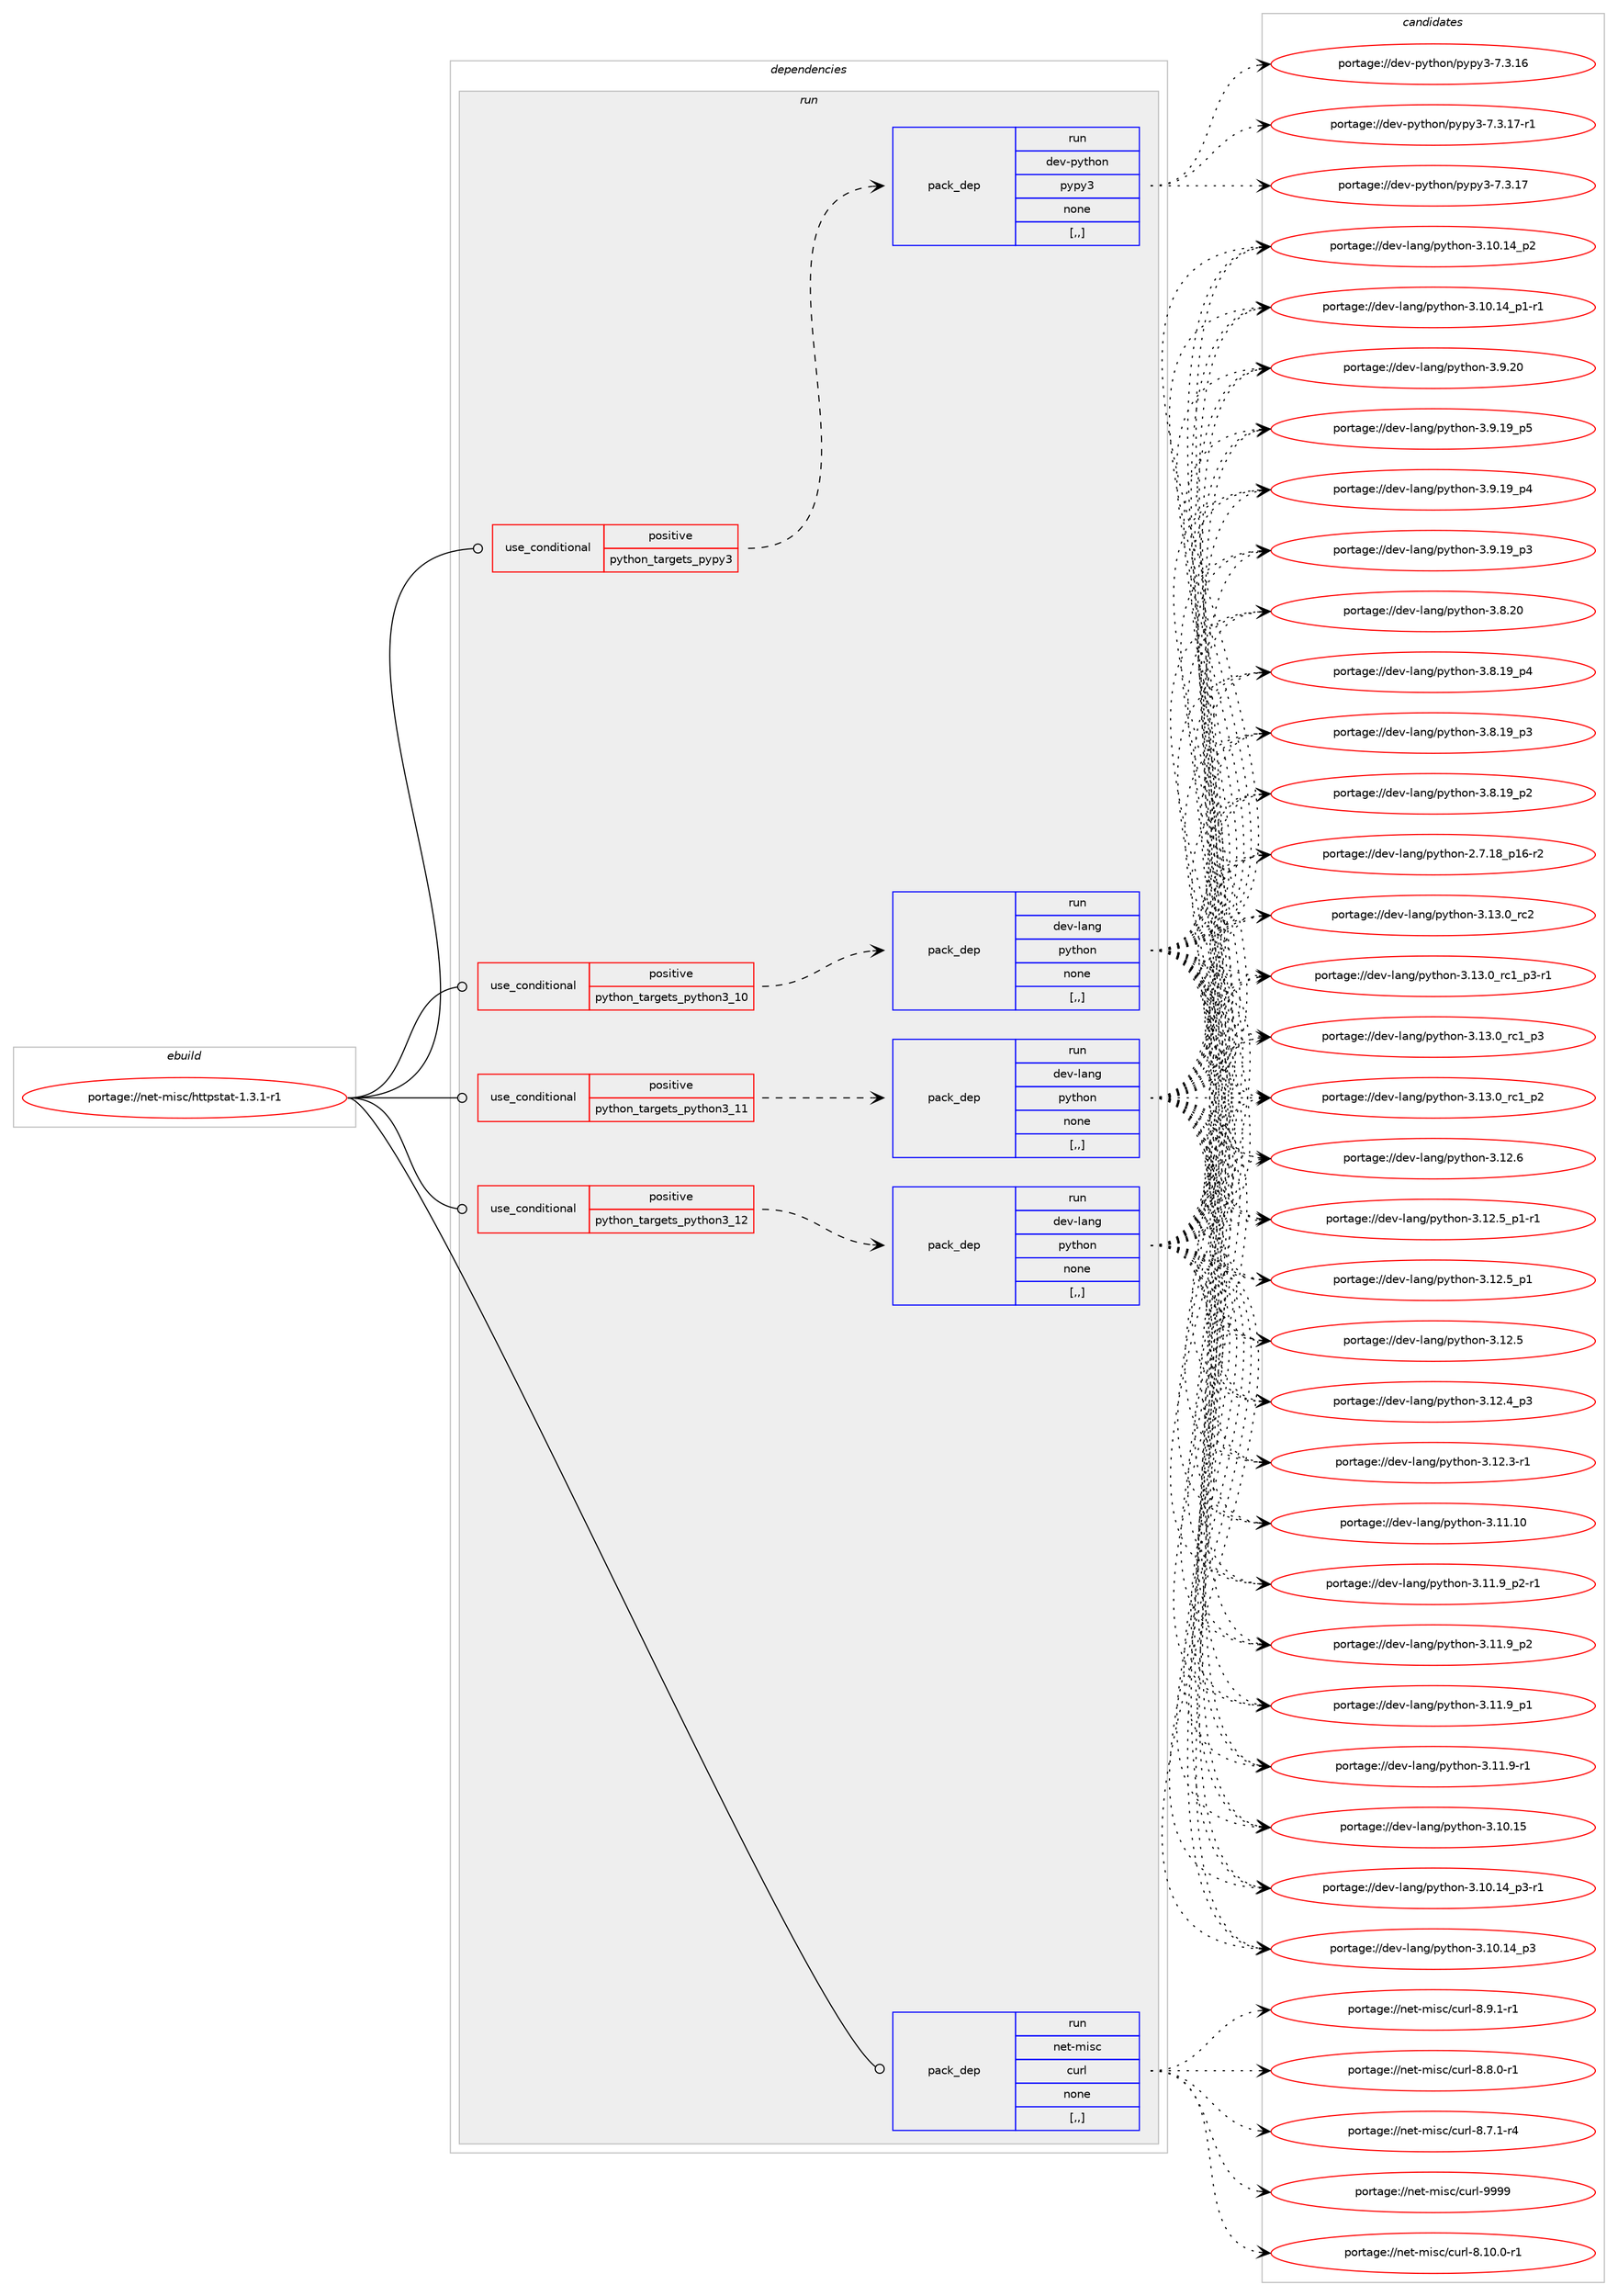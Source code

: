 digraph prolog {

# *************
# Graph options
# *************

newrank=true;
concentrate=true;
compound=true;
graph [rankdir=LR,fontname=Helvetica,fontsize=10,ranksep=1.5];#, ranksep=2.5, nodesep=0.2];
edge  [arrowhead=vee];
node  [fontname=Helvetica,fontsize=10];

# **********
# The ebuild
# **********

subgraph cluster_leftcol {
color=gray;
label=<<i>ebuild</i>>;
id [label="portage://net-misc/httpstat-1.3.1-r1", color=red, width=4, href="../net-misc/httpstat-1.3.1-r1.svg"];
}

# ****************
# The dependencies
# ****************

subgraph cluster_midcol {
color=gray;
label=<<i>dependencies</i>>;
subgraph cluster_compile {
fillcolor="#eeeeee";
style=filled;
label=<<i>compile</i>>;
}
subgraph cluster_compileandrun {
fillcolor="#eeeeee";
style=filled;
label=<<i>compile and run</i>>;
}
subgraph cluster_run {
fillcolor="#eeeeee";
style=filled;
label=<<i>run</i>>;
subgraph cond231315 {
dependency881196 [label=<<TABLE BORDER="0" CELLBORDER="1" CELLSPACING="0" CELLPADDING="4"><TR><TD ROWSPAN="3" CELLPADDING="10">use_conditional</TD></TR><TR><TD>positive</TD></TR><TR><TD>python_targets_pypy3</TD></TR></TABLE>>, shape=none, color=red];
subgraph pack643446 {
dependency881197 [label=<<TABLE BORDER="0" CELLBORDER="1" CELLSPACING="0" CELLPADDING="4" WIDTH="220"><TR><TD ROWSPAN="6" CELLPADDING="30">pack_dep</TD></TR><TR><TD WIDTH="110">run</TD></TR><TR><TD>dev-python</TD></TR><TR><TD>pypy3</TD></TR><TR><TD>none</TD></TR><TR><TD>[,,]</TD></TR></TABLE>>, shape=none, color=blue];
}
dependency881196:e -> dependency881197:w [weight=20,style="dashed",arrowhead="vee"];
}
id:e -> dependency881196:w [weight=20,style="solid",arrowhead="odot"];
subgraph cond231316 {
dependency881198 [label=<<TABLE BORDER="0" CELLBORDER="1" CELLSPACING="0" CELLPADDING="4"><TR><TD ROWSPAN="3" CELLPADDING="10">use_conditional</TD></TR><TR><TD>positive</TD></TR><TR><TD>python_targets_python3_10</TD></TR></TABLE>>, shape=none, color=red];
subgraph pack643447 {
dependency881199 [label=<<TABLE BORDER="0" CELLBORDER="1" CELLSPACING="0" CELLPADDING="4" WIDTH="220"><TR><TD ROWSPAN="6" CELLPADDING="30">pack_dep</TD></TR><TR><TD WIDTH="110">run</TD></TR><TR><TD>dev-lang</TD></TR><TR><TD>python</TD></TR><TR><TD>none</TD></TR><TR><TD>[,,]</TD></TR></TABLE>>, shape=none, color=blue];
}
dependency881198:e -> dependency881199:w [weight=20,style="dashed",arrowhead="vee"];
}
id:e -> dependency881198:w [weight=20,style="solid",arrowhead="odot"];
subgraph cond231317 {
dependency881200 [label=<<TABLE BORDER="0" CELLBORDER="1" CELLSPACING="0" CELLPADDING="4"><TR><TD ROWSPAN="3" CELLPADDING="10">use_conditional</TD></TR><TR><TD>positive</TD></TR><TR><TD>python_targets_python3_11</TD></TR></TABLE>>, shape=none, color=red];
subgraph pack643448 {
dependency881201 [label=<<TABLE BORDER="0" CELLBORDER="1" CELLSPACING="0" CELLPADDING="4" WIDTH="220"><TR><TD ROWSPAN="6" CELLPADDING="30">pack_dep</TD></TR><TR><TD WIDTH="110">run</TD></TR><TR><TD>dev-lang</TD></TR><TR><TD>python</TD></TR><TR><TD>none</TD></TR><TR><TD>[,,]</TD></TR></TABLE>>, shape=none, color=blue];
}
dependency881200:e -> dependency881201:w [weight=20,style="dashed",arrowhead="vee"];
}
id:e -> dependency881200:w [weight=20,style="solid",arrowhead="odot"];
subgraph cond231318 {
dependency881202 [label=<<TABLE BORDER="0" CELLBORDER="1" CELLSPACING="0" CELLPADDING="4"><TR><TD ROWSPAN="3" CELLPADDING="10">use_conditional</TD></TR><TR><TD>positive</TD></TR><TR><TD>python_targets_python3_12</TD></TR></TABLE>>, shape=none, color=red];
subgraph pack643449 {
dependency881203 [label=<<TABLE BORDER="0" CELLBORDER="1" CELLSPACING="0" CELLPADDING="4" WIDTH="220"><TR><TD ROWSPAN="6" CELLPADDING="30">pack_dep</TD></TR><TR><TD WIDTH="110">run</TD></TR><TR><TD>dev-lang</TD></TR><TR><TD>python</TD></TR><TR><TD>none</TD></TR><TR><TD>[,,]</TD></TR></TABLE>>, shape=none, color=blue];
}
dependency881202:e -> dependency881203:w [weight=20,style="dashed",arrowhead="vee"];
}
id:e -> dependency881202:w [weight=20,style="solid",arrowhead="odot"];
subgraph pack643450 {
dependency881204 [label=<<TABLE BORDER="0" CELLBORDER="1" CELLSPACING="0" CELLPADDING="4" WIDTH="220"><TR><TD ROWSPAN="6" CELLPADDING="30">pack_dep</TD></TR><TR><TD WIDTH="110">run</TD></TR><TR><TD>net-misc</TD></TR><TR><TD>curl</TD></TR><TR><TD>none</TD></TR><TR><TD>[,,]</TD></TR></TABLE>>, shape=none, color=blue];
}
id:e -> dependency881204:w [weight=20,style="solid",arrowhead="odot"];
}
}

# **************
# The candidates
# **************

subgraph cluster_choices {
rank=same;
color=gray;
label=<<i>candidates</i>>;

subgraph choice643446 {
color=black;
nodesep=1;
choice100101118451121211161041111104711212111212151455546514649554511449 [label="portage://dev-python/pypy3-7.3.17-r1", color=red, width=4,href="../dev-python/pypy3-7.3.17-r1.svg"];
choice10010111845112121116104111110471121211121215145554651464955 [label="portage://dev-python/pypy3-7.3.17", color=red, width=4,href="../dev-python/pypy3-7.3.17.svg"];
choice10010111845112121116104111110471121211121215145554651464954 [label="portage://dev-python/pypy3-7.3.16", color=red, width=4,href="../dev-python/pypy3-7.3.16.svg"];
dependency881197:e -> choice100101118451121211161041111104711212111212151455546514649554511449:w [style=dotted,weight="100"];
dependency881197:e -> choice10010111845112121116104111110471121211121215145554651464955:w [style=dotted,weight="100"];
dependency881197:e -> choice10010111845112121116104111110471121211121215145554651464954:w [style=dotted,weight="100"];
}
subgraph choice643447 {
color=black;
nodesep=1;
choice10010111845108971101034711212111610411111045514649514648951149950 [label="portage://dev-lang/python-3.13.0_rc2", color=red, width=4,href="../dev-lang/python-3.13.0_rc2.svg"];
choice1001011184510897110103471121211161041111104551464951464895114994995112514511449 [label="portage://dev-lang/python-3.13.0_rc1_p3-r1", color=red, width=4,href="../dev-lang/python-3.13.0_rc1_p3-r1.svg"];
choice100101118451089711010347112121116104111110455146495146489511499499511251 [label="portage://dev-lang/python-3.13.0_rc1_p3", color=red, width=4,href="../dev-lang/python-3.13.0_rc1_p3.svg"];
choice100101118451089711010347112121116104111110455146495146489511499499511250 [label="portage://dev-lang/python-3.13.0_rc1_p2", color=red, width=4,href="../dev-lang/python-3.13.0_rc1_p2.svg"];
choice10010111845108971101034711212111610411111045514649504654 [label="portage://dev-lang/python-3.12.6", color=red, width=4,href="../dev-lang/python-3.12.6.svg"];
choice1001011184510897110103471121211161041111104551464950465395112494511449 [label="portage://dev-lang/python-3.12.5_p1-r1", color=red, width=4,href="../dev-lang/python-3.12.5_p1-r1.svg"];
choice100101118451089711010347112121116104111110455146495046539511249 [label="portage://dev-lang/python-3.12.5_p1", color=red, width=4,href="../dev-lang/python-3.12.5_p1.svg"];
choice10010111845108971101034711212111610411111045514649504653 [label="portage://dev-lang/python-3.12.5", color=red, width=4,href="../dev-lang/python-3.12.5.svg"];
choice100101118451089711010347112121116104111110455146495046529511251 [label="portage://dev-lang/python-3.12.4_p3", color=red, width=4,href="../dev-lang/python-3.12.4_p3.svg"];
choice100101118451089711010347112121116104111110455146495046514511449 [label="portage://dev-lang/python-3.12.3-r1", color=red, width=4,href="../dev-lang/python-3.12.3-r1.svg"];
choice1001011184510897110103471121211161041111104551464949464948 [label="portage://dev-lang/python-3.11.10", color=red, width=4,href="../dev-lang/python-3.11.10.svg"];
choice1001011184510897110103471121211161041111104551464949465795112504511449 [label="portage://dev-lang/python-3.11.9_p2-r1", color=red, width=4,href="../dev-lang/python-3.11.9_p2-r1.svg"];
choice100101118451089711010347112121116104111110455146494946579511250 [label="portage://dev-lang/python-3.11.9_p2", color=red, width=4,href="../dev-lang/python-3.11.9_p2.svg"];
choice100101118451089711010347112121116104111110455146494946579511249 [label="portage://dev-lang/python-3.11.9_p1", color=red, width=4,href="../dev-lang/python-3.11.9_p1.svg"];
choice100101118451089711010347112121116104111110455146494946574511449 [label="portage://dev-lang/python-3.11.9-r1", color=red, width=4,href="../dev-lang/python-3.11.9-r1.svg"];
choice1001011184510897110103471121211161041111104551464948464953 [label="portage://dev-lang/python-3.10.15", color=red, width=4,href="../dev-lang/python-3.10.15.svg"];
choice100101118451089711010347112121116104111110455146494846495295112514511449 [label="portage://dev-lang/python-3.10.14_p3-r1", color=red, width=4,href="../dev-lang/python-3.10.14_p3-r1.svg"];
choice10010111845108971101034711212111610411111045514649484649529511251 [label="portage://dev-lang/python-3.10.14_p3", color=red, width=4,href="../dev-lang/python-3.10.14_p3.svg"];
choice10010111845108971101034711212111610411111045514649484649529511250 [label="portage://dev-lang/python-3.10.14_p2", color=red, width=4,href="../dev-lang/python-3.10.14_p2.svg"];
choice100101118451089711010347112121116104111110455146494846495295112494511449 [label="portage://dev-lang/python-3.10.14_p1-r1", color=red, width=4,href="../dev-lang/python-3.10.14_p1-r1.svg"];
choice10010111845108971101034711212111610411111045514657465048 [label="portage://dev-lang/python-3.9.20", color=red, width=4,href="../dev-lang/python-3.9.20.svg"];
choice100101118451089711010347112121116104111110455146574649579511253 [label="portage://dev-lang/python-3.9.19_p5", color=red, width=4,href="../dev-lang/python-3.9.19_p5.svg"];
choice100101118451089711010347112121116104111110455146574649579511252 [label="portage://dev-lang/python-3.9.19_p4", color=red, width=4,href="../dev-lang/python-3.9.19_p4.svg"];
choice100101118451089711010347112121116104111110455146574649579511251 [label="portage://dev-lang/python-3.9.19_p3", color=red, width=4,href="../dev-lang/python-3.9.19_p3.svg"];
choice10010111845108971101034711212111610411111045514656465048 [label="portage://dev-lang/python-3.8.20", color=red, width=4,href="../dev-lang/python-3.8.20.svg"];
choice100101118451089711010347112121116104111110455146564649579511252 [label="portage://dev-lang/python-3.8.19_p4", color=red, width=4,href="../dev-lang/python-3.8.19_p4.svg"];
choice100101118451089711010347112121116104111110455146564649579511251 [label="portage://dev-lang/python-3.8.19_p3", color=red, width=4,href="../dev-lang/python-3.8.19_p3.svg"];
choice100101118451089711010347112121116104111110455146564649579511250 [label="portage://dev-lang/python-3.8.19_p2", color=red, width=4,href="../dev-lang/python-3.8.19_p2.svg"];
choice100101118451089711010347112121116104111110455046554649569511249544511450 [label="portage://dev-lang/python-2.7.18_p16-r2", color=red, width=4,href="../dev-lang/python-2.7.18_p16-r2.svg"];
dependency881199:e -> choice10010111845108971101034711212111610411111045514649514648951149950:w [style=dotted,weight="100"];
dependency881199:e -> choice1001011184510897110103471121211161041111104551464951464895114994995112514511449:w [style=dotted,weight="100"];
dependency881199:e -> choice100101118451089711010347112121116104111110455146495146489511499499511251:w [style=dotted,weight="100"];
dependency881199:e -> choice100101118451089711010347112121116104111110455146495146489511499499511250:w [style=dotted,weight="100"];
dependency881199:e -> choice10010111845108971101034711212111610411111045514649504654:w [style=dotted,weight="100"];
dependency881199:e -> choice1001011184510897110103471121211161041111104551464950465395112494511449:w [style=dotted,weight="100"];
dependency881199:e -> choice100101118451089711010347112121116104111110455146495046539511249:w [style=dotted,weight="100"];
dependency881199:e -> choice10010111845108971101034711212111610411111045514649504653:w [style=dotted,weight="100"];
dependency881199:e -> choice100101118451089711010347112121116104111110455146495046529511251:w [style=dotted,weight="100"];
dependency881199:e -> choice100101118451089711010347112121116104111110455146495046514511449:w [style=dotted,weight="100"];
dependency881199:e -> choice1001011184510897110103471121211161041111104551464949464948:w [style=dotted,weight="100"];
dependency881199:e -> choice1001011184510897110103471121211161041111104551464949465795112504511449:w [style=dotted,weight="100"];
dependency881199:e -> choice100101118451089711010347112121116104111110455146494946579511250:w [style=dotted,weight="100"];
dependency881199:e -> choice100101118451089711010347112121116104111110455146494946579511249:w [style=dotted,weight="100"];
dependency881199:e -> choice100101118451089711010347112121116104111110455146494946574511449:w [style=dotted,weight="100"];
dependency881199:e -> choice1001011184510897110103471121211161041111104551464948464953:w [style=dotted,weight="100"];
dependency881199:e -> choice100101118451089711010347112121116104111110455146494846495295112514511449:w [style=dotted,weight="100"];
dependency881199:e -> choice10010111845108971101034711212111610411111045514649484649529511251:w [style=dotted,weight="100"];
dependency881199:e -> choice10010111845108971101034711212111610411111045514649484649529511250:w [style=dotted,weight="100"];
dependency881199:e -> choice100101118451089711010347112121116104111110455146494846495295112494511449:w [style=dotted,weight="100"];
dependency881199:e -> choice10010111845108971101034711212111610411111045514657465048:w [style=dotted,weight="100"];
dependency881199:e -> choice100101118451089711010347112121116104111110455146574649579511253:w [style=dotted,weight="100"];
dependency881199:e -> choice100101118451089711010347112121116104111110455146574649579511252:w [style=dotted,weight="100"];
dependency881199:e -> choice100101118451089711010347112121116104111110455146574649579511251:w [style=dotted,weight="100"];
dependency881199:e -> choice10010111845108971101034711212111610411111045514656465048:w [style=dotted,weight="100"];
dependency881199:e -> choice100101118451089711010347112121116104111110455146564649579511252:w [style=dotted,weight="100"];
dependency881199:e -> choice100101118451089711010347112121116104111110455146564649579511251:w [style=dotted,weight="100"];
dependency881199:e -> choice100101118451089711010347112121116104111110455146564649579511250:w [style=dotted,weight="100"];
dependency881199:e -> choice100101118451089711010347112121116104111110455046554649569511249544511450:w [style=dotted,weight="100"];
}
subgraph choice643448 {
color=black;
nodesep=1;
choice10010111845108971101034711212111610411111045514649514648951149950 [label="portage://dev-lang/python-3.13.0_rc2", color=red, width=4,href="../dev-lang/python-3.13.0_rc2.svg"];
choice1001011184510897110103471121211161041111104551464951464895114994995112514511449 [label="portage://dev-lang/python-3.13.0_rc1_p3-r1", color=red, width=4,href="../dev-lang/python-3.13.0_rc1_p3-r1.svg"];
choice100101118451089711010347112121116104111110455146495146489511499499511251 [label="portage://dev-lang/python-3.13.0_rc1_p3", color=red, width=4,href="../dev-lang/python-3.13.0_rc1_p3.svg"];
choice100101118451089711010347112121116104111110455146495146489511499499511250 [label="portage://dev-lang/python-3.13.0_rc1_p2", color=red, width=4,href="../dev-lang/python-3.13.0_rc1_p2.svg"];
choice10010111845108971101034711212111610411111045514649504654 [label="portage://dev-lang/python-3.12.6", color=red, width=4,href="../dev-lang/python-3.12.6.svg"];
choice1001011184510897110103471121211161041111104551464950465395112494511449 [label="portage://dev-lang/python-3.12.5_p1-r1", color=red, width=4,href="../dev-lang/python-3.12.5_p1-r1.svg"];
choice100101118451089711010347112121116104111110455146495046539511249 [label="portage://dev-lang/python-3.12.5_p1", color=red, width=4,href="../dev-lang/python-3.12.5_p1.svg"];
choice10010111845108971101034711212111610411111045514649504653 [label="portage://dev-lang/python-3.12.5", color=red, width=4,href="../dev-lang/python-3.12.5.svg"];
choice100101118451089711010347112121116104111110455146495046529511251 [label="portage://dev-lang/python-3.12.4_p3", color=red, width=4,href="../dev-lang/python-3.12.4_p3.svg"];
choice100101118451089711010347112121116104111110455146495046514511449 [label="portage://dev-lang/python-3.12.3-r1", color=red, width=4,href="../dev-lang/python-3.12.3-r1.svg"];
choice1001011184510897110103471121211161041111104551464949464948 [label="portage://dev-lang/python-3.11.10", color=red, width=4,href="../dev-lang/python-3.11.10.svg"];
choice1001011184510897110103471121211161041111104551464949465795112504511449 [label="portage://dev-lang/python-3.11.9_p2-r1", color=red, width=4,href="../dev-lang/python-3.11.9_p2-r1.svg"];
choice100101118451089711010347112121116104111110455146494946579511250 [label="portage://dev-lang/python-3.11.9_p2", color=red, width=4,href="../dev-lang/python-3.11.9_p2.svg"];
choice100101118451089711010347112121116104111110455146494946579511249 [label="portage://dev-lang/python-3.11.9_p1", color=red, width=4,href="../dev-lang/python-3.11.9_p1.svg"];
choice100101118451089711010347112121116104111110455146494946574511449 [label="portage://dev-lang/python-3.11.9-r1", color=red, width=4,href="../dev-lang/python-3.11.9-r1.svg"];
choice1001011184510897110103471121211161041111104551464948464953 [label="portage://dev-lang/python-3.10.15", color=red, width=4,href="../dev-lang/python-3.10.15.svg"];
choice100101118451089711010347112121116104111110455146494846495295112514511449 [label="portage://dev-lang/python-3.10.14_p3-r1", color=red, width=4,href="../dev-lang/python-3.10.14_p3-r1.svg"];
choice10010111845108971101034711212111610411111045514649484649529511251 [label="portage://dev-lang/python-3.10.14_p3", color=red, width=4,href="../dev-lang/python-3.10.14_p3.svg"];
choice10010111845108971101034711212111610411111045514649484649529511250 [label="portage://dev-lang/python-3.10.14_p2", color=red, width=4,href="../dev-lang/python-3.10.14_p2.svg"];
choice100101118451089711010347112121116104111110455146494846495295112494511449 [label="portage://dev-lang/python-3.10.14_p1-r1", color=red, width=4,href="../dev-lang/python-3.10.14_p1-r1.svg"];
choice10010111845108971101034711212111610411111045514657465048 [label="portage://dev-lang/python-3.9.20", color=red, width=4,href="../dev-lang/python-3.9.20.svg"];
choice100101118451089711010347112121116104111110455146574649579511253 [label="portage://dev-lang/python-3.9.19_p5", color=red, width=4,href="../dev-lang/python-3.9.19_p5.svg"];
choice100101118451089711010347112121116104111110455146574649579511252 [label="portage://dev-lang/python-3.9.19_p4", color=red, width=4,href="../dev-lang/python-3.9.19_p4.svg"];
choice100101118451089711010347112121116104111110455146574649579511251 [label="portage://dev-lang/python-3.9.19_p3", color=red, width=4,href="../dev-lang/python-3.9.19_p3.svg"];
choice10010111845108971101034711212111610411111045514656465048 [label="portage://dev-lang/python-3.8.20", color=red, width=4,href="../dev-lang/python-3.8.20.svg"];
choice100101118451089711010347112121116104111110455146564649579511252 [label="portage://dev-lang/python-3.8.19_p4", color=red, width=4,href="../dev-lang/python-3.8.19_p4.svg"];
choice100101118451089711010347112121116104111110455146564649579511251 [label="portage://dev-lang/python-3.8.19_p3", color=red, width=4,href="../dev-lang/python-3.8.19_p3.svg"];
choice100101118451089711010347112121116104111110455146564649579511250 [label="portage://dev-lang/python-3.8.19_p2", color=red, width=4,href="../dev-lang/python-3.8.19_p2.svg"];
choice100101118451089711010347112121116104111110455046554649569511249544511450 [label="portage://dev-lang/python-2.7.18_p16-r2", color=red, width=4,href="../dev-lang/python-2.7.18_p16-r2.svg"];
dependency881201:e -> choice10010111845108971101034711212111610411111045514649514648951149950:w [style=dotted,weight="100"];
dependency881201:e -> choice1001011184510897110103471121211161041111104551464951464895114994995112514511449:w [style=dotted,weight="100"];
dependency881201:e -> choice100101118451089711010347112121116104111110455146495146489511499499511251:w [style=dotted,weight="100"];
dependency881201:e -> choice100101118451089711010347112121116104111110455146495146489511499499511250:w [style=dotted,weight="100"];
dependency881201:e -> choice10010111845108971101034711212111610411111045514649504654:w [style=dotted,weight="100"];
dependency881201:e -> choice1001011184510897110103471121211161041111104551464950465395112494511449:w [style=dotted,weight="100"];
dependency881201:e -> choice100101118451089711010347112121116104111110455146495046539511249:w [style=dotted,weight="100"];
dependency881201:e -> choice10010111845108971101034711212111610411111045514649504653:w [style=dotted,weight="100"];
dependency881201:e -> choice100101118451089711010347112121116104111110455146495046529511251:w [style=dotted,weight="100"];
dependency881201:e -> choice100101118451089711010347112121116104111110455146495046514511449:w [style=dotted,weight="100"];
dependency881201:e -> choice1001011184510897110103471121211161041111104551464949464948:w [style=dotted,weight="100"];
dependency881201:e -> choice1001011184510897110103471121211161041111104551464949465795112504511449:w [style=dotted,weight="100"];
dependency881201:e -> choice100101118451089711010347112121116104111110455146494946579511250:w [style=dotted,weight="100"];
dependency881201:e -> choice100101118451089711010347112121116104111110455146494946579511249:w [style=dotted,weight="100"];
dependency881201:e -> choice100101118451089711010347112121116104111110455146494946574511449:w [style=dotted,weight="100"];
dependency881201:e -> choice1001011184510897110103471121211161041111104551464948464953:w [style=dotted,weight="100"];
dependency881201:e -> choice100101118451089711010347112121116104111110455146494846495295112514511449:w [style=dotted,weight="100"];
dependency881201:e -> choice10010111845108971101034711212111610411111045514649484649529511251:w [style=dotted,weight="100"];
dependency881201:e -> choice10010111845108971101034711212111610411111045514649484649529511250:w [style=dotted,weight="100"];
dependency881201:e -> choice100101118451089711010347112121116104111110455146494846495295112494511449:w [style=dotted,weight="100"];
dependency881201:e -> choice10010111845108971101034711212111610411111045514657465048:w [style=dotted,weight="100"];
dependency881201:e -> choice100101118451089711010347112121116104111110455146574649579511253:w [style=dotted,weight="100"];
dependency881201:e -> choice100101118451089711010347112121116104111110455146574649579511252:w [style=dotted,weight="100"];
dependency881201:e -> choice100101118451089711010347112121116104111110455146574649579511251:w [style=dotted,weight="100"];
dependency881201:e -> choice10010111845108971101034711212111610411111045514656465048:w [style=dotted,weight="100"];
dependency881201:e -> choice100101118451089711010347112121116104111110455146564649579511252:w [style=dotted,weight="100"];
dependency881201:e -> choice100101118451089711010347112121116104111110455146564649579511251:w [style=dotted,weight="100"];
dependency881201:e -> choice100101118451089711010347112121116104111110455146564649579511250:w [style=dotted,weight="100"];
dependency881201:e -> choice100101118451089711010347112121116104111110455046554649569511249544511450:w [style=dotted,weight="100"];
}
subgraph choice643449 {
color=black;
nodesep=1;
choice10010111845108971101034711212111610411111045514649514648951149950 [label="portage://dev-lang/python-3.13.0_rc2", color=red, width=4,href="../dev-lang/python-3.13.0_rc2.svg"];
choice1001011184510897110103471121211161041111104551464951464895114994995112514511449 [label="portage://dev-lang/python-3.13.0_rc1_p3-r1", color=red, width=4,href="../dev-lang/python-3.13.0_rc1_p3-r1.svg"];
choice100101118451089711010347112121116104111110455146495146489511499499511251 [label="portage://dev-lang/python-3.13.0_rc1_p3", color=red, width=4,href="../dev-lang/python-3.13.0_rc1_p3.svg"];
choice100101118451089711010347112121116104111110455146495146489511499499511250 [label="portage://dev-lang/python-3.13.0_rc1_p2", color=red, width=4,href="../dev-lang/python-3.13.0_rc1_p2.svg"];
choice10010111845108971101034711212111610411111045514649504654 [label="portage://dev-lang/python-3.12.6", color=red, width=4,href="../dev-lang/python-3.12.6.svg"];
choice1001011184510897110103471121211161041111104551464950465395112494511449 [label="portage://dev-lang/python-3.12.5_p1-r1", color=red, width=4,href="../dev-lang/python-3.12.5_p1-r1.svg"];
choice100101118451089711010347112121116104111110455146495046539511249 [label="portage://dev-lang/python-3.12.5_p1", color=red, width=4,href="../dev-lang/python-3.12.5_p1.svg"];
choice10010111845108971101034711212111610411111045514649504653 [label="portage://dev-lang/python-3.12.5", color=red, width=4,href="../dev-lang/python-3.12.5.svg"];
choice100101118451089711010347112121116104111110455146495046529511251 [label="portage://dev-lang/python-3.12.4_p3", color=red, width=4,href="../dev-lang/python-3.12.4_p3.svg"];
choice100101118451089711010347112121116104111110455146495046514511449 [label="portage://dev-lang/python-3.12.3-r1", color=red, width=4,href="../dev-lang/python-3.12.3-r1.svg"];
choice1001011184510897110103471121211161041111104551464949464948 [label="portage://dev-lang/python-3.11.10", color=red, width=4,href="../dev-lang/python-3.11.10.svg"];
choice1001011184510897110103471121211161041111104551464949465795112504511449 [label="portage://dev-lang/python-3.11.9_p2-r1", color=red, width=4,href="../dev-lang/python-3.11.9_p2-r1.svg"];
choice100101118451089711010347112121116104111110455146494946579511250 [label="portage://dev-lang/python-3.11.9_p2", color=red, width=4,href="../dev-lang/python-3.11.9_p2.svg"];
choice100101118451089711010347112121116104111110455146494946579511249 [label="portage://dev-lang/python-3.11.9_p1", color=red, width=4,href="../dev-lang/python-3.11.9_p1.svg"];
choice100101118451089711010347112121116104111110455146494946574511449 [label="portage://dev-lang/python-3.11.9-r1", color=red, width=4,href="../dev-lang/python-3.11.9-r1.svg"];
choice1001011184510897110103471121211161041111104551464948464953 [label="portage://dev-lang/python-3.10.15", color=red, width=4,href="../dev-lang/python-3.10.15.svg"];
choice100101118451089711010347112121116104111110455146494846495295112514511449 [label="portage://dev-lang/python-3.10.14_p3-r1", color=red, width=4,href="../dev-lang/python-3.10.14_p3-r1.svg"];
choice10010111845108971101034711212111610411111045514649484649529511251 [label="portage://dev-lang/python-3.10.14_p3", color=red, width=4,href="../dev-lang/python-3.10.14_p3.svg"];
choice10010111845108971101034711212111610411111045514649484649529511250 [label="portage://dev-lang/python-3.10.14_p2", color=red, width=4,href="../dev-lang/python-3.10.14_p2.svg"];
choice100101118451089711010347112121116104111110455146494846495295112494511449 [label="portage://dev-lang/python-3.10.14_p1-r1", color=red, width=4,href="../dev-lang/python-3.10.14_p1-r1.svg"];
choice10010111845108971101034711212111610411111045514657465048 [label="portage://dev-lang/python-3.9.20", color=red, width=4,href="../dev-lang/python-3.9.20.svg"];
choice100101118451089711010347112121116104111110455146574649579511253 [label="portage://dev-lang/python-3.9.19_p5", color=red, width=4,href="../dev-lang/python-3.9.19_p5.svg"];
choice100101118451089711010347112121116104111110455146574649579511252 [label="portage://dev-lang/python-3.9.19_p4", color=red, width=4,href="../dev-lang/python-3.9.19_p4.svg"];
choice100101118451089711010347112121116104111110455146574649579511251 [label="portage://dev-lang/python-3.9.19_p3", color=red, width=4,href="../dev-lang/python-3.9.19_p3.svg"];
choice10010111845108971101034711212111610411111045514656465048 [label="portage://dev-lang/python-3.8.20", color=red, width=4,href="../dev-lang/python-3.8.20.svg"];
choice100101118451089711010347112121116104111110455146564649579511252 [label="portage://dev-lang/python-3.8.19_p4", color=red, width=4,href="../dev-lang/python-3.8.19_p4.svg"];
choice100101118451089711010347112121116104111110455146564649579511251 [label="portage://dev-lang/python-3.8.19_p3", color=red, width=4,href="../dev-lang/python-3.8.19_p3.svg"];
choice100101118451089711010347112121116104111110455146564649579511250 [label="portage://dev-lang/python-3.8.19_p2", color=red, width=4,href="../dev-lang/python-3.8.19_p2.svg"];
choice100101118451089711010347112121116104111110455046554649569511249544511450 [label="portage://dev-lang/python-2.7.18_p16-r2", color=red, width=4,href="../dev-lang/python-2.7.18_p16-r2.svg"];
dependency881203:e -> choice10010111845108971101034711212111610411111045514649514648951149950:w [style=dotted,weight="100"];
dependency881203:e -> choice1001011184510897110103471121211161041111104551464951464895114994995112514511449:w [style=dotted,weight="100"];
dependency881203:e -> choice100101118451089711010347112121116104111110455146495146489511499499511251:w [style=dotted,weight="100"];
dependency881203:e -> choice100101118451089711010347112121116104111110455146495146489511499499511250:w [style=dotted,weight="100"];
dependency881203:e -> choice10010111845108971101034711212111610411111045514649504654:w [style=dotted,weight="100"];
dependency881203:e -> choice1001011184510897110103471121211161041111104551464950465395112494511449:w [style=dotted,weight="100"];
dependency881203:e -> choice100101118451089711010347112121116104111110455146495046539511249:w [style=dotted,weight="100"];
dependency881203:e -> choice10010111845108971101034711212111610411111045514649504653:w [style=dotted,weight="100"];
dependency881203:e -> choice100101118451089711010347112121116104111110455146495046529511251:w [style=dotted,weight="100"];
dependency881203:e -> choice100101118451089711010347112121116104111110455146495046514511449:w [style=dotted,weight="100"];
dependency881203:e -> choice1001011184510897110103471121211161041111104551464949464948:w [style=dotted,weight="100"];
dependency881203:e -> choice1001011184510897110103471121211161041111104551464949465795112504511449:w [style=dotted,weight="100"];
dependency881203:e -> choice100101118451089711010347112121116104111110455146494946579511250:w [style=dotted,weight="100"];
dependency881203:e -> choice100101118451089711010347112121116104111110455146494946579511249:w [style=dotted,weight="100"];
dependency881203:e -> choice100101118451089711010347112121116104111110455146494946574511449:w [style=dotted,weight="100"];
dependency881203:e -> choice1001011184510897110103471121211161041111104551464948464953:w [style=dotted,weight="100"];
dependency881203:e -> choice100101118451089711010347112121116104111110455146494846495295112514511449:w [style=dotted,weight="100"];
dependency881203:e -> choice10010111845108971101034711212111610411111045514649484649529511251:w [style=dotted,weight="100"];
dependency881203:e -> choice10010111845108971101034711212111610411111045514649484649529511250:w [style=dotted,weight="100"];
dependency881203:e -> choice100101118451089711010347112121116104111110455146494846495295112494511449:w [style=dotted,weight="100"];
dependency881203:e -> choice10010111845108971101034711212111610411111045514657465048:w [style=dotted,weight="100"];
dependency881203:e -> choice100101118451089711010347112121116104111110455146574649579511253:w [style=dotted,weight="100"];
dependency881203:e -> choice100101118451089711010347112121116104111110455146574649579511252:w [style=dotted,weight="100"];
dependency881203:e -> choice100101118451089711010347112121116104111110455146574649579511251:w [style=dotted,weight="100"];
dependency881203:e -> choice10010111845108971101034711212111610411111045514656465048:w [style=dotted,weight="100"];
dependency881203:e -> choice100101118451089711010347112121116104111110455146564649579511252:w [style=dotted,weight="100"];
dependency881203:e -> choice100101118451089711010347112121116104111110455146564649579511251:w [style=dotted,weight="100"];
dependency881203:e -> choice100101118451089711010347112121116104111110455146564649579511250:w [style=dotted,weight="100"];
dependency881203:e -> choice100101118451089711010347112121116104111110455046554649569511249544511450:w [style=dotted,weight="100"];
}
subgraph choice643450 {
color=black;
nodesep=1;
choice110101116451091051159947991171141084557575757 [label="portage://net-misc/curl-9999", color=red, width=4,href="../net-misc/curl-9999.svg"];
choice11010111645109105115994799117114108455646494846484511449 [label="portage://net-misc/curl-8.10.0-r1", color=red, width=4,href="../net-misc/curl-8.10.0-r1.svg"];
choice110101116451091051159947991171141084556465746494511449 [label="portage://net-misc/curl-8.9.1-r1", color=red, width=4,href="../net-misc/curl-8.9.1-r1.svg"];
choice110101116451091051159947991171141084556465646484511449 [label="portage://net-misc/curl-8.8.0-r1", color=red, width=4,href="../net-misc/curl-8.8.0-r1.svg"];
choice110101116451091051159947991171141084556465546494511452 [label="portage://net-misc/curl-8.7.1-r4", color=red, width=4,href="../net-misc/curl-8.7.1-r4.svg"];
dependency881204:e -> choice110101116451091051159947991171141084557575757:w [style=dotted,weight="100"];
dependency881204:e -> choice11010111645109105115994799117114108455646494846484511449:w [style=dotted,weight="100"];
dependency881204:e -> choice110101116451091051159947991171141084556465746494511449:w [style=dotted,weight="100"];
dependency881204:e -> choice110101116451091051159947991171141084556465646484511449:w [style=dotted,weight="100"];
dependency881204:e -> choice110101116451091051159947991171141084556465546494511452:w [style=dotted,weight="100"];
}
}

}
